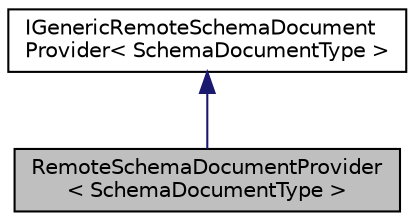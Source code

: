 digraph "RemoteSchemaDocumentProvider&lt; SchemaDocumentType &gt;"
{
  edge [fontname="Helvetica",fontsize="10",labelfontname="Helvetica",labelfontsize="10"];
  node [fontname="Helvetica",fontsize="10",shape=record];
  Node2 [label="RemoteSchemaDocumentProvider\l\< SchemaDocumentType \>",height=0.2,width=0.4,color="black", fillcolor="grey75", style="filled", fontcolor="black"];
  Node3 -> Node2 [dir="back",color="midnightblue",fontsize="10",style="solid",fontname="Helvetica"];
  Node3 [label="IGenericRemoteSchemaDocument\lProvider\< SchemaDocumentType \>",height=0.2,width=0.4,color="black", fillcolor="white", style="filled",URL="$classIGenericRemoteSchemaDocumentProvider.html"];
}
